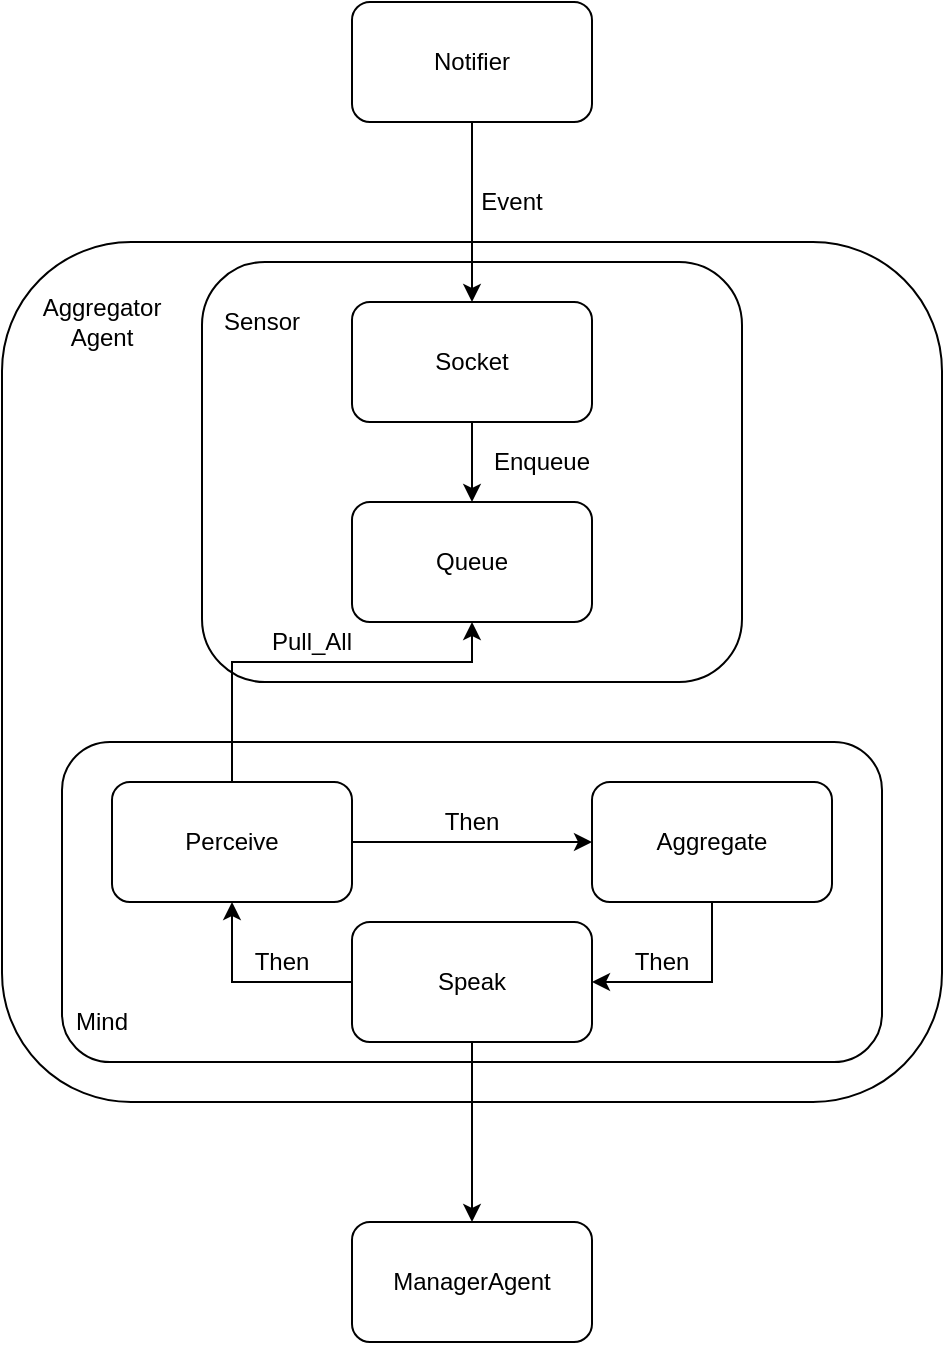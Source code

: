 <mxfile version="13.1.11" type="device"><diagram id="s9y6oIQUBi5c5ZpkdXDN" name="Page-1"><mxGraphModel dx="1262" dy="691" grid="1" gridSize="10" guides="1" tooltips="1" connect="1" arrows="1" fold="1" page="1" pageScale="1" pageWidth="850" pageHeight="1100" math="0" shadow="0"><root><mxCell id="0"/><mxCell id="1" parent="0"/><mxCell id="M4W4B3PF46Fkv4cPwYsJ-8" style="edgeStyle=orthogonalEdgeStyle;rounded=0;orthogonalLoop=1;jettySize=auto;html=1;exitX=0.5;exitY=1;exitDx=0;exitDy=0;entryX=0.5;entryY=0;entryDx=0;entryDy=0;" edge="1" parent="1" source="M4W4B3PF46Fkv4cPwYsJ-1" target="M4W4B3PF46Fkv4cPwYsJ-5"><mxGeometry relative="1" as="geometry"/></mxCell><mxCell id="M4W4B3PF46Fkv4cPwYsJ-1" value="Notifier" style="rounded=1;whiteSpace=wrap;html=1;" vertex="1" parent="1"><mxGeometry x="365" y="40" width="120" height="60" as="geometry"/></mxCell><mxCell id="M4W4B3PF46Fkv4cPwYsJ-2" value="" style="rounded=1;whiteSpace=wrap;html=1;fillColor=none;" vertex="1" parent="1"><mxGeometry x="190" y="160" width="470" height="430" as="geometry"/></mxCell><mxCell id="M4W4B3PF46Fkv4cPwYsJ-3" value="&lt;div&gt;Aggregator&lt;/div&gt;&lt;div&gt;Agent&lt;br&gt;&lt;/div&gt;" style="text;html=1;strokeColor=none;fillColor=none;align=center;verticalAlign=middle;whiteSpace=wrap;rounded=0;" vertex="1" parent="1"><mxGeometry x="220" y="190" width="40" height="20" as="geometry"/></mxCell><mxCell id="M4W4B3PF46Fkv4cPwYsJ-4" value="" style="rounded=1;whiteSpace=wrap;html=1;fillColor=none;" vertex="1" parent="1"><mxGeometry x="290" y="170" width="270" height="210" as="geometry"/></mxCell><mxCell id="M4W4B3PF46Fkv4cPwYsJ-10" style="edgeStyle=orthogonalEdgeStyle;rounded=0;orthogonalLoop=1;jettySize=auto;html=1;exitX=0.5;exitY=1;exitDx=0;exitDy=0;entryX=0.5;entryY=0;entryDx=0;entryDy=0;" edge="1" parent="1" source="M4W4B3PF46Fkv4cPwYsJ-5" target="M4W4B3PF46Fkv4cPwYsJ-6"><mxGeometry relative="1" as="geometry"/></mxCell><mxCell id="M4W4B3PF46Fkv4cPwYsJ-5" value="Socket" style="rounded=1;whiteSpace=wrap;html=1;fillColor=none;" vertex="1" parent="1"><mxGeometry x="365" y="190" width="120" height="60" as="geometry"/></mxCell><mxCell id="M4W4B3PF46Fkv4cPwYsJ-6" value="Queue" style="rounded=1;whiteSpace=wrap;html=1;fillColor=none;" vertex="1" parent="1"><mxGeometry x="365" y="290" width="120" height="60" as="geometry"/></mxCell><mxCell id="M4W4B3PF46Fkv4cPwYsJ-11" value="Sensor" style="text;html=1;strokeColor=none;fillColor=none;align=center;verticalAlign=middle;whiteSpace=wrap;rounded=0;" vertex="1" parent="1"><mxGeometry x="300" y="190" width="40" height="20" as="geometry"/></mxCell><mxCell id="M4W4B3PF46Fkv4cPwYsJ-12" value="" style="rounded=1;whiteSpace=wrap;html=1;fillColor=none;" vertex="1" parent="1"><mxGeometry x="220" y="410" width="410" height="160" as="geometry"/></mxCell><mxCell id="M4W4B3PF46Fkv4cPwYsJ-13" value="Mind" style="text;html=1;strokeColor=none;fillColor=none;align=center;verticalAlign=middle;whiteSpace=wrap;rounded=0;" vertex="1" parent="1"><mxGeometry x="220" y="540" width="40" height="20" as="geometry"/></mxCell><mxCell id="M4W4B3PF46Fkv4cPwYsJ-21" style="edgeStyle=orthogonalEdgeStyle;rounded=0;orthogonalLoop=1;jettySize=auto;html=1;exitX=0.5;exitY=0;exitDx=0;exitDy=0;" edge="1" parent="1" source="M4W4B3PF46Fkv4cPwYsJ-16" target="M4W4B3PF46Fkv4cPwYsJ-6"><mxGeometry relative="1" as="geometry"><Array as="points"><mxPoint x="305" y="370"/><mxPoint x="425" y="370"/></Array></mxGeometry></mxCell><mxCell id="M4W4B3PF46Fkv4cPwYsJ-22" style="edgeStyle=orthogonalEdgeStyle;rounded=0;orthogonalLoop=1;jettySize=auto;html=1;exitX=1;exitY=0.5;exitDx=0;exitDy=0;entryX=0;entryY=0.5;entryDx=0;entryDy=0;" edge="1" parent="1" source="M4W4B3PF46Fkv4cPwYsJ-16" target="M4W4B3PF46Fkv4cPwYsJ-17"><mxGeometry relative="1" as="geometry"/></mxCell><mxCell id="M4W4B3PF46Fkv4cPwYsJ-16" value="Perceive" style="rounded=1;whiteSpace=wrap;html=1;fillColor=none;" vertex="1" parent="1"><mxGeometry x="245" y="430" width="120" height="60" as="geometry"/></mxCell><mxCell id="M4W4B3PF46Fkv4cPwYsJ-23" style="edgeStyle=orthogonalEdgeStyle;rounded=0;orthogonalLoop=1;jettySize=auto;html=1;exitX=0.5;exitY=1;exitDx=0;exitDy=0;entryX=1;entryY=0.5;entryDx=0;entryDy=0;" edge="1" parent="1" source="M4W4B3PF46Fkv4cPwYsJ-17" target="M4W4B3PF46Fkv4cPwYsJ-18"><mxGeometry relative="1" as="geometry"/></mxCell><mxCell id="M4W4B3PF46Fkv4cPwYsJ-17" value="Aggregate" style="rounded=1;whiteSpace=wrap;html=1;fillColor=none;" vertex="1" parent="1"><mxGeometry x="485" y="430" width="120" height="60" as="geometry"/></mxCell><mxCell id="M4W4B3PF46Fkv4cPwYsJ-25" style="edgeStyle=orthogonalEdgeStyle;rounded=0;orthogonalLoop=1;jettySize=auto;html=1;exitX=0.5;exitY=1;exitDx=0;exitDy=0;" edge="1" parent="1" source="M4W4B3PF46Fkv4cPwYsJ-18" target="M4W4B3PF46Fkv4cPwYsJ-19"><mxGeometry relative="1" as="geometry"/></mxCell><mxCell id="M4W4B3PF46Fkv4cPwYsJ-26" style="edgeStyle=orthogonalEdgeStyle;rounded=0;orthogonalLoop=1;jettySize=auto;html=1;exitX=0;exitY=0.5;exitDx=0;exitDy=0;entryX=0.5;entryY=1;entryDx=0;entryDy=0;" edge="1" parent="1" source="M4W4B3PF46Fkv4cPwYsJ-18" target="M4W4B3PF46Fkv4cPwYsJ-16"><mxGeometry relative="1" as="geometry"/></mxCell><mxCell id="M4W4B3PF46Fkv4cPwYsJ-18" value="Speak" style="rounded=1;whiteSpace=wrap;html=1;fillColor=none;" vertex="1" parent="1"><mxGeometry x="365" y="500" width="120" height="60" as="geometry"/></mxCell><mxCell id="M4W4B3PF46Fkv4cPwYsJ-19" value="ManagerAgent" style="rounded=1;whiteSpace=wrap;html=1;fillColor=none;" vertex="1" parent="1"><mxGeometry x="365" y="650" width="120" height="60" as="geometry"/></mxCell><mxCell id="M4W4B3PF46Fkv4cPwYsJ-27" value="Then" style="text;html=1;strokeColor=none;fillColor=none;align=center;verticalAlign=middle;whiteSpace=wrap;rounded=0;" vertex="1" parent="1"><mxGeometry x="405" y="440" width="40" height="20" as="geometry"/></mxCell><mxCell id="M4W4B3PF46Fkv4cPwYsJ-28" value="Then" style="text;html=1;strokeColor=none;fillColor=none;align=center;verticalAlign=middle;whiteSpace=wrap;rounded=0;" vertex="1" parent="1"><mxGeometry x="500" y="510" width="40" height="20" as="geometry"/></mxCell><mxCell id="M4W4B3PF46Fkv4cPwYsJ-31" value="Then" style="text;html=1;strokeColor=none;fillColor=none;align=center;verticalAlign=middle;whiteSpace=wrap;rounded=0;" vertex="1" parent="1"><mxGeometry x="310" y="510" width="40" height="20" as="geometry"/></mxCell><mxCell id="M4W4B3PF46Fkv4cPwYsJ-32" value="Pull_All" style="text;html=1;strokeColor=none;fillColor=none;align=center;verticalAlign=middle;whiteSpace=wrap;rounded=0;" vertex="1" parent="1"><mxGeometry x="325" y="350" width="40" height="20" as="geometry"/></mxCell><mxCell id="M4W4B3PF46Fkv4cPwYsJ-35" value="Enqueue" style="text;html=1;strokeColor=none;fillColor=none;align=center;verticalAlign=middle;whiteSpace=wrap;rounded=0;" vertex="1" parent="1"><mxGeometry x="440" y="260" width="40" height="20" as="geometry"/></mxCell><mxCell id="M4W4B3PF46Fkv4cPwYsJ-37" value="Event" style="text;html=1;strokeColor=none;fillColor=none;align=center;verticalAlign=middle;whiteSpace=wrap;rounded=0;" vertex="1" parent="1"><mxGeometry x="425" y="130" width="40" height="20" as="geometry"/></mxCell></root></mxGraphModel></diagram></mxfile>